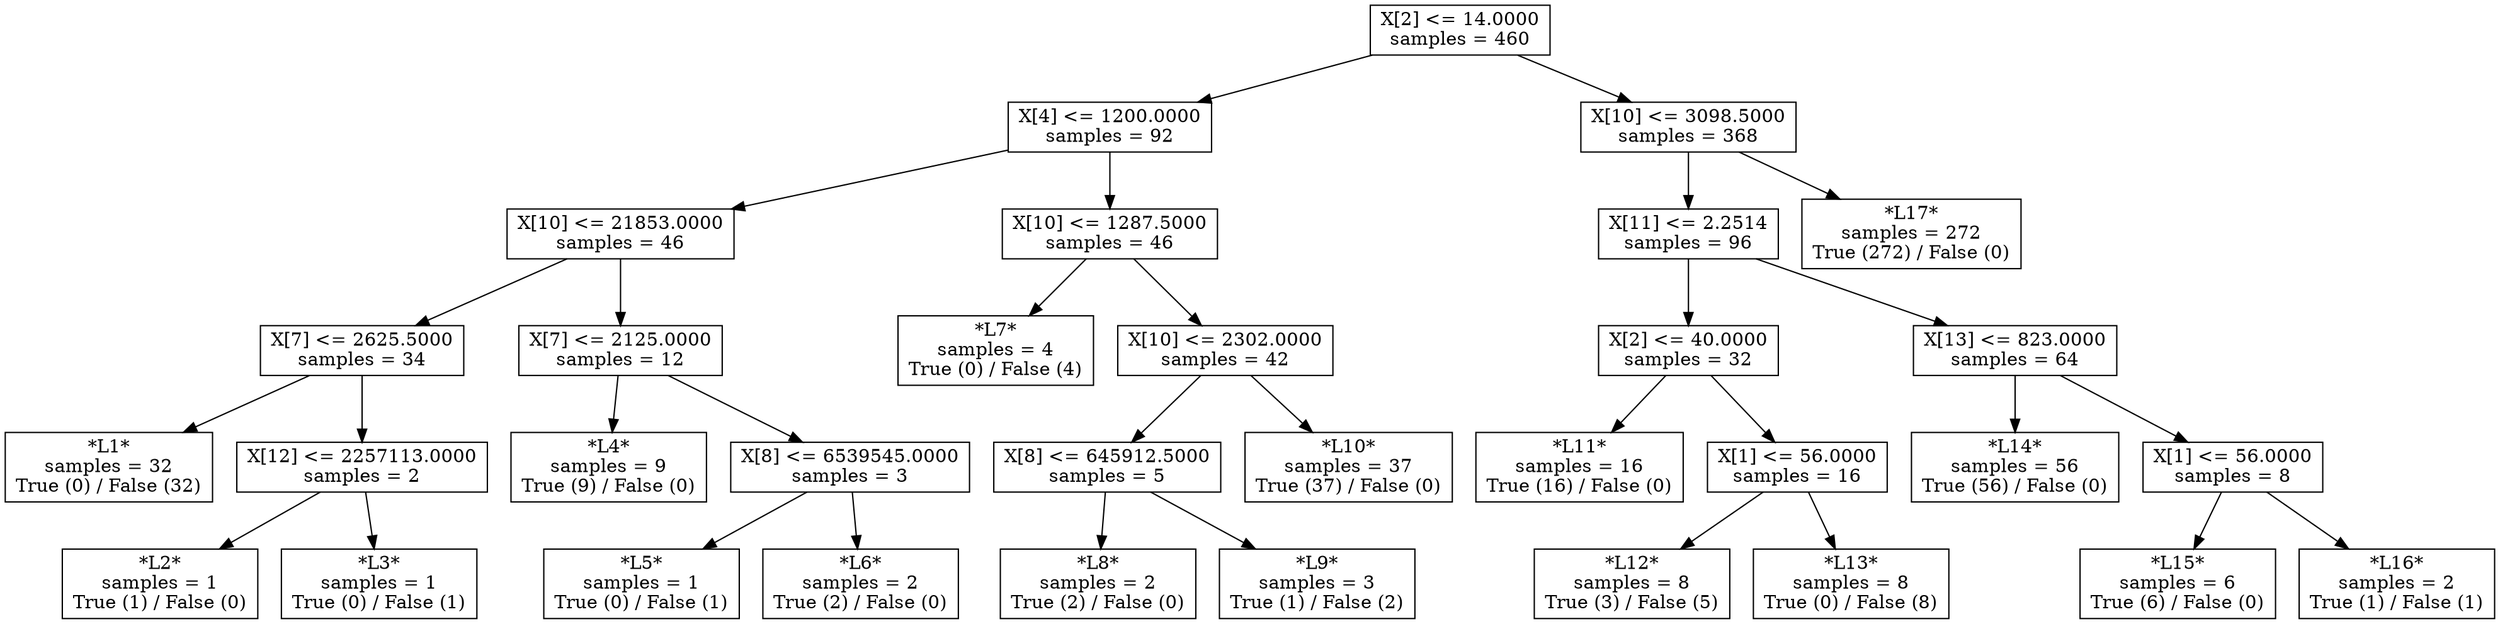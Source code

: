 digraph Tree {
0 [label="X[2] <= 14.0000\nsamples = 460", shape="box"] ;
1 [label="X[4] <= 1200.0000\nsamples = 92", shape="box"] ;
0 -> 1 ;
2 [label="X[10] <= 21853.0000\nsamples = 46", shape="box"] ;
1 -> 2 ;
3 [label="X[7] <= 2625.5000\nsamples = 34", shape="box"] ;
2 -> 3 ;
4 [label="*L1*\nsamples = 32\nTrue (0) / False (32)", shape="box"] ;
3 -> 4 ;
5 [label="X[12] <= 2257113.0000\nsamples = 2", shape="box"] ;
3 -> 5 ;
6 [label="*L2*\nsamples = 1\nTrue (1) / False (0)", shape="box"] ;
5 -> 6 ;
7 [label="*L3*\nsamples = 1\nTrue (0) / False (1)", shape="box"] ;
5 -> 7 ;
8 [label="X[7] <= 2125.0000\nsamples = 12", shape="box"] ;
2 -> 8 ;
9 [label="*L4*\nsamples = 9\nTrue (9) / False (0)", shape="box"] ;
8 -> 9 ;
10 [label="X[8] <= 6539545.0000\nsamples = 3", shape="box"] ;
8 -> 10 ;
11 [label="*L5*\nsamples = 1\nTrue (0) / False (1)", shape="box"] ;
10 -> 11 ;
12 [label="*L6*\nsamples = 2\nTrue (2) / False (0)", shape="box"] ;
10 -> 12 ;
13 [label="X[10] <= 1287.5000\nsamples = 46", shape="box"] ;
1 -> 13 ;
14 [label="*L7*\nsamples = 4\nTrue (0) / False (4)", shape="box"] ;
13 -> 14 ;
15 [label="X[10] <= 2302.0000\nsamples = 42", shape="box"] ;
13 -> 15 ;
16 [label="X[8] <= 645912.5000\nsamples = 5", shape="box"] ;
15 -> 16 ;
17 [label="*L8*\nsamples = 2\nTrue (2) / False (0)", shape="box"] ;
16 -> 17 ;
18 [label="*L9*\nsamples = 3\nTrue (1) / False (2)", shape="box"] ;
16 -> 18 ;
19 [label="*L10*\nsamples = 37\nTrue (37) / False (0)", shape="box"] ;
15 -> 19 ;
20 [label="X[10] <= 3098.5000\nsamples = 368", shape="box"] ;
0 -> 20 ;
21 [label="X[11] <= 2.2514\nsamples = 96", shape="box"] ;
20 -> 21 ;
22 [label="X[2] <= 40.0000\nsamples = 32", shape="box"] ;
21 -> 22 ;
23 [label="*L11*\nsamples = 16\nTrue (16) / False (0)", shape="box"] ;
22 -> 23 ;
24 [label="X[1] <= 56.0000\nsamples = 16", shape="box"] ;
22 -> 24 ;
25 [label="*L12*\nsamples = 8\nTrue (3) / False (5)", shape="box"] ;
24 -> 25 ;
26 [label="*L13*\nsamples = 8\nTrue (0) / False (8)", shape="box"] ;
24 -> 26 ;
27 [label="X[13] <= 823.0000\nsamples = 64", shape="box"] ;
21 -> 27 ;
28 [label="*L14*\nsamples = 56\nTrue (56) / False (0)", shape="box"] ;
27 -> 28 ;
29 [label="X[1] <= 56.0000\nsamples = 8", shape="box"] ;
27 -> 29 ;
30 [label="*L15*\nsamples = 6\nTrue (6) / False (0)", shape="box"] ;
29 -> 30 ;
31 [label="*L16*\nsamples = 2\nTrue (1) / False (1)", shape="box"] ;
29 -> 31 ;
32 [label="*L17*\nsamples = 272\nTrue (272) / False (0)", shape="box"] ;
20 -> 32 ;
}
